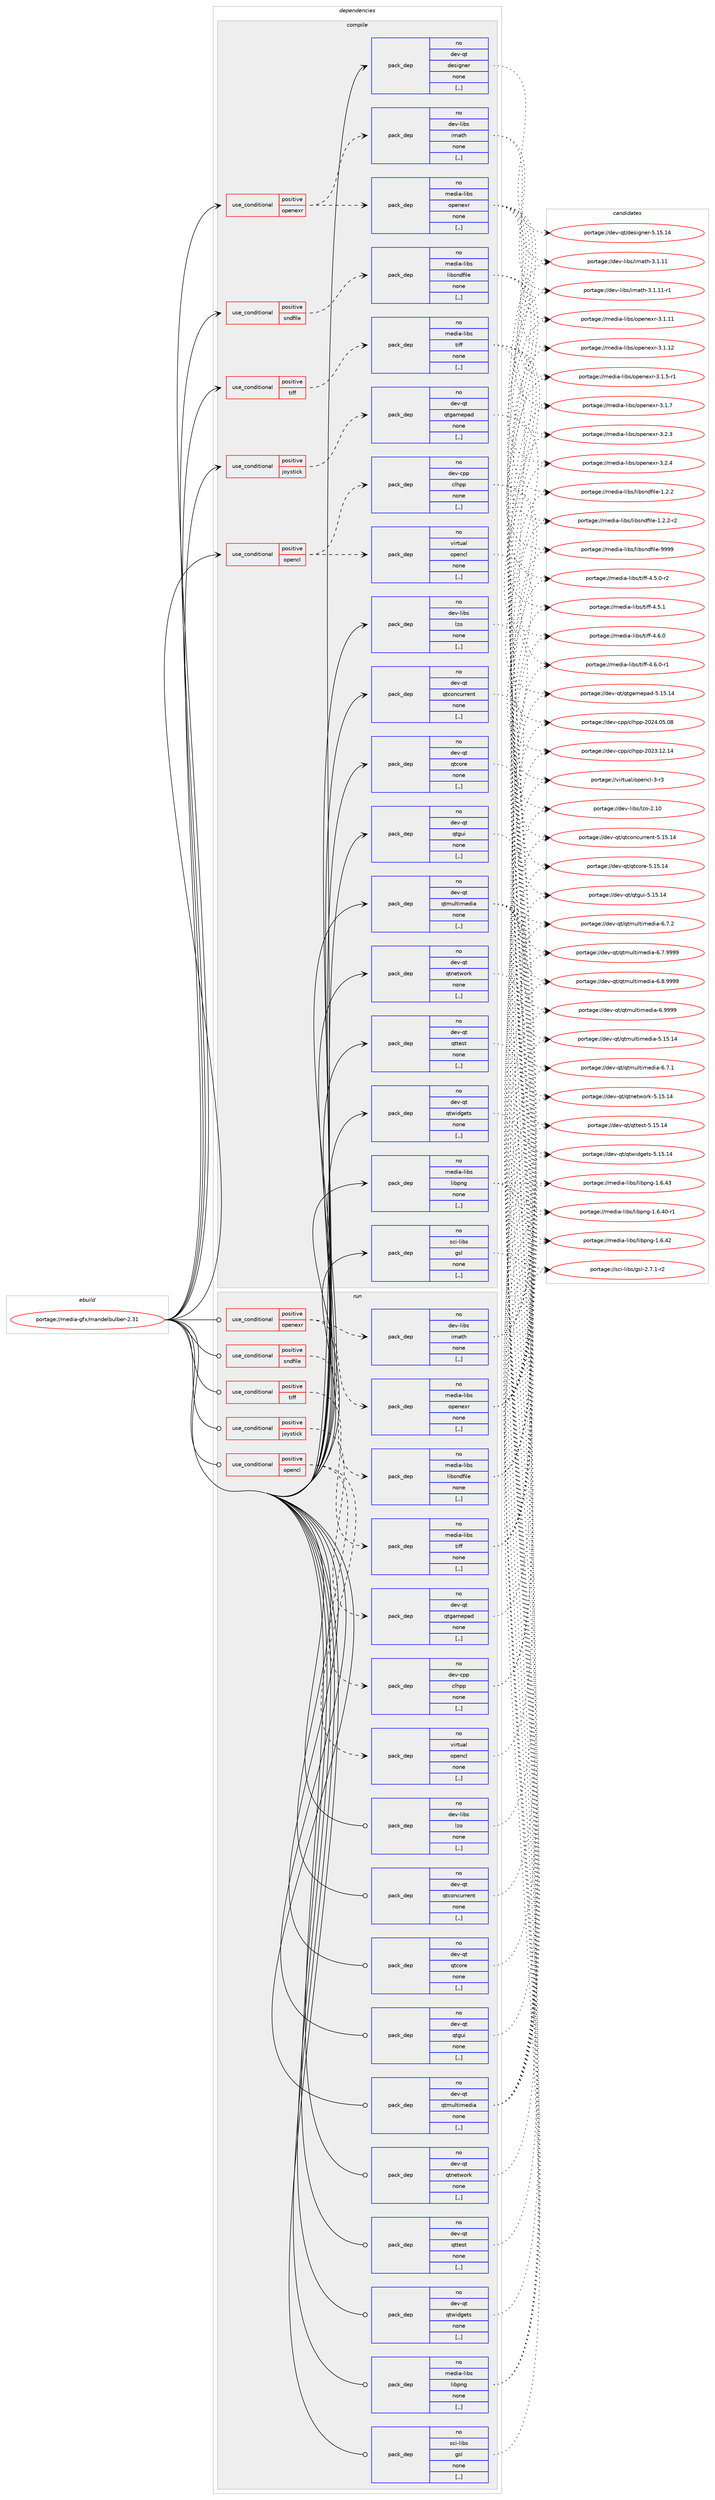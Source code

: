 digraph prolog {

# *************
# Graph options
# *************

newrank=true;
concentrate=true;
compound=true;
graph [rankdir=LR,fontname=Helvetica,fontsize=10,ranksep=1.5];#, ranksep=2.5, nodesep=0.2];
edge  [arrowhead=vee];
node  [fontname=Helvetica,fontsize=10];

# **********
# The ebuild
# **********

subgraph cluster_leftcol {
color=gray;
rank=same;
label=<<i>ebuild</i>>;
id [label="portage://media-gfx/mandelbulber-2.31", color=red, width=4, href="../media-gfx/mandelbulber-2.31.svg"];
}

# ****************
# The dependencies
# ****************

subgraph cluster_midcol {
color=gray;
label=<<i>dependencies</i>>;
subgraph cluster_compile {
fillcolor="#eeeeee";
style=filled;
label=<<i>compile</i>>;
subgraph cond72040 {
dependency285804 [label=<<TABLE BORDER="0" CELLBORDER="1" CELLSPACING="0" CELLPADDING="4"><TR><TD ROWSPAN="3" CELLPADDING="10">use_conditional</TD></TR><TR><TD>positive</TD></TR><TR><TD>joystick</TD></TR></TABLE>>, shape=none, color=red];
subgraph pack211467 {
dependency285805 [label=<<TABLE BORDER="0" CELLBORDER="1" CELLSPACING="0" CELLPADDING="4" WIDTH="220"><TR><TD ROWSPAN="6" CELLPADDING="30">pack_dep</TD></TR><TR><TD WIDTH="110">no</TD></TR><TR><TD>dev-qt</TD></TR><TR><TD>qtgamepad</TD></TR><TR><TD>none</TD></TR><TR><TD>[,,]</TD></TR></TABLE>>, shape=none, color=blue];
}
dependency285804:e -> dependency285805:w [weight=20,style="dashed",arrowhead="vee"];
}
id:e -> dependency285804:w [weight=20,style="solid",arrowhead="vee"];
subgraph cond72041 {
dependency285806 [label=<<TABLE BORDER="0" CELLBORDER="1" CELLSPACING="0" CELLPADDING="4"><TR><TD ROWSPAN="3" CELLPADDING="10">use_conditional</TD></TR><TR><TD>positive</TD></TR><TR><TD>opencl</TD></TR></TABLE>>, shape=none, color=red];
subgraph pack211468 {
dependency285807 [label=<<TABLE BORDER="0" CELLBORDER="1" CELLSPACING="0" CELLPADDING="4" WIDTH="220"><TR><TD ROWSPAN="6" CELLPADDING="30">pack_dep</TD></TR><TR><TD WIDTH="110">no</TD></TR><TR><TD>dev-cpp</TD></TR><TR><TD>clhpp</TD></TR><TR><TD>none</TD></TR><TR><TD>[,,]</TD></TR></TABLE>>, shape=none, color=blue];
}
dependency285806:e -> dependency285807:w [weight=20,style="dashed",arrowhead="vee"];
subgraph pack211469 {
dependency285808 [label=<<TABLE BORDER="0" CELLBORDER="1" CELLSPACING="0" CELLPADDING="4" WIDTH="220"><TR><TD ROWSPAN="6" CELLPADDING="30">pack_dep</TD></TR><TR><TD WIDTH="110">no</TD></TR><TR><TD>virtual</TD></TR><TR><TD>opencl</TD></TR><TR><TD>none</TD></TR><TR><TD>[,,]</TD></TR></TABLE>>, shape=none, color=blue];
}
dependency285806:e -> dependency285808:w [weight=20,style="dashed",arrowhead="vee"];
}
id:e -> dependency285806:w [weight=20,style="solid",arrowhead="vee"];
subgraph cond72042 {
dependency285809 [label=<<TABLE BORDER="0" CELLBORDER="1" CELLSPACING="0" CELLPADDING="4"><TR><TD ROWSPAN="3" CELLPADDING="10">use_conditional</TD></TR><TR><TD>positive</TD></TR><TR><TD>openexr</TD></TR></TABLE>>, shape=none, color=red];
subgraph pack211470 {
dependency285810 [label=<<TABLE BORDER="0" CELLBORDER="1" CELLSPACING="0" CELLPADDING="4" WIDTH="220"><TR><TD ROWSPAN="6" CELLPADDING="30">pack_dep</TD></TR><TR><TD WIDTH="110">no</TD></TR><TR><TD>dev-libs</TD></TR><TR><TD>imath</TD></TR><TR><TD>none</TD></TR><TR><TD>[,,]</TD></TR></TABLE>>, shape=none, color=blue];
}
dependency285809:e -> dependency285810:w [weight=20,style="dashed",arrowhead="vee"];
subgraph pack211471 {
dependency285811 [label=<<TABLE BORDER="0" CELLBORDER="1" CELLSPACING="0" CELLPADDING="4" WIDTH="220"><TR><TD ROWSPAN="6" CELLPADDING="30">pack_dep</TD></TR><TR><TD WIDTH="110">no</TD></TR><TR><TD>media-libs</TD></TR><TR><TD>openexr</TD></TR><TR><TD>none</TD></TR><TR><TD>[,,]</TD></TR></TABLE>>, shape=none, color=blue];
}
dependency285809:e -> dependency285811:w [weight=20,style="dashed",arrowhead="vee"];
}
id:e -> dependency285809:w [weight=20,style="solid",arrowhead="vee"];
subgraph cond72043 {
dependency285812 [label=<<TABLE BORDER="0" CELLBORDER="1" CELLSPACING="0" CELLPADDING="4"><TR><TD ROWSPAN="3" CELLPADDING="10">use_conditional</TD></TR><TR><TD>positive</TD></TR><TR><TD>sndfile</TD></TR></TABLE>>, shape=none, color=red];
subgraph pack211472 {
dependency285813 [label=<<TABLE BORDER="0" CELLBORDER="1" CELLSPACING="0" CELLPADDING="4" WIDTH="220"><TR><TD ROWSPAN="6" CELLPADDING="30">pack_dep</TD></TR><TR><TD WIDTH="110">no</TD></TR><TR><TD>media-libs</TD></TR><TR><TD>libsndfile</TD></TR><TR><TD>none</TD></TR><TR><TD>[,,]</TD></TR></TABLE>>, shape=none, color=blue];
}
dependency285812:e -> dependency285813:w [weight=20,style="dashed",arrowhead="vee"];
}
id:e -> dependency285812:w [weight=20,style="solid",arrowhead="vee"];
subgraph cond72044 {
dependency285814 [label=<<TABLE BORDER="0" CELLBORDER="1" CELLSPACING="0" CELLPADDING="4"><TR><TD ROWSPAN="3" CELLPADDING="10">use_conditional</TD></TR><TR><TD>positive</TD></TR><TR><TD>tiff</TD></TR></TABLE>>, shape=none, color=red];
subgraph pack211473 {
dependency285815 [label=<<TABLE BORDER="0" CELLBORDER="1" CELLSPACING="0" CELLPADDING="4" WIDTH="220"><TR><TD ROWSPAN="6" CELLPADDING="30">pack_dep</TD></TR><TR><TD WIDTH="110">no</TD></TR><TR><TD>media-libs</TD></TR><TR><TD>tiff</TD></TR><TR><TD>none</TD></TR><TR><TD>[,,]</TD></TR></TABLE>>, shape=none, color=blue];
}
dependency285814:e -> dependency285815:w [weight=20,style="dashed",arrowhead="vee"];
}
id:e -> dependency285814:w [weight=20,style="solid",arrowhead="vee"];
subgraph pack211474 {
dependency285816 [label=<<TABLE BORDER="0" CELLBORDER="1" CELLSPACING="0" CELLPADDING="4" WIDTH="220"><TR><TD ROWSPAN="6" CELLPADDING="30">pack_dep</TD></TR><TR><TD WIDTH="110">no</TD></TR><TR><TD>dev-libs</TD></TR><TR><TD>lzo</TD></TR><TR><TD>none</TD></TR><TR><TD>[,,]</TD></TR></TABLE>>, shape=none, color=blue];
}
id:e -> dependency285816:w [weight=20,style="solid",arrowhead="vee"];
subgraph pack211475 {
dependency285817 [label=<<TABLE BORDER="0" CELLBORDER="1" CELLSPACING="0" CELLPADDING="4" WIDTH="220"><TR><TD ROWSPAN="6" CELLPADDING="30">pack_dep</TD></TR><TR><TD WIDTH="110">no</TD></TR><TR><TD>dev-qt</TD></TR><TR><TD>designer</TD></TR><TR><TD>none</TD></TR><TR><TD>[,,]</TD></TR></TABLE>>, shape=none, color=blue];
}
id:e -> dependency285817:w [weight=20,style="solid",arrowhead="vee"];
subgraph pack211476 {
dependency285818 [label=<<TABLE BORDER="0" CELLBORDER="1" CELLSPACING="0" CELLPADDING="4" WIDTH="220"><TR><TD ROWSPAN="6" CELLPADDING="30">pack_dep</TD></TR><TR><TD WIDTH="110">no</TD></TR><TR><TD>dev-qt</TD></TR><TR><TD>qtconcurrent</TD></TR><TR><TD>none</TD></TR><TR><TD>[,,]</TD></TR></TABLE>>, shape=none, color=blue];
}
id:e -> dependency285818:w [weight=20,style="solid",arrowhead="vee"];
subgraph pack211477 {
dependency285819 [label=<<TABLE BORDER="0" CELLBORDER="1" CELLSPACING="0" CELLPADDING="4" WIDTH="220"><TR><TD ROWSPAN="6" CELLPADDING="30">pack_dep</TD></TR><TR><TD WIDTH="110">no</TD></TR><TR><TD>dev-qt</TD></TR><TR><TD>qtcore</TD></TR><TR><TD>none</TD></TR><TR><TD>[,,]</TD></TR></TABLE>>, shape=none, color=blue];
}
id:e -> dependency285819:w [weight=20,style="solid",arrowhead="vee"];
subgraph pack211478 {
dependency285820 [label=<<TABLE BORDER="0" CELLBORDER="1" CELLSPACING="0" CELLPADDING="4" WIDTH="220"><TR><TD ROWSPAN="6" CELLPADDING="30">pack_dep</TD></TR><TR><TD WIDTH="110">no</TD></TR><TR><TD>dev-qt</TD></TR><TR><TD>qtgui</TD></TR><TR><TD>none</TD></TR><TR><TD>[,,]</TD></TR></TABLE>>, shape=none, color=blue];
}
id:e -> dependency285820:w [weight=20,style="solid",arrowhead="vee"];
subgraph pack211479 {
dependency285821 [label=<<TABLE BORDER="0" CELLBORDER="1" CELLSPACING="0" CELLPADDING="4" WIDTH="220"><TR><TD ROWSPAN="6" CELLPADDING="30">pack_dep</TD></TR><TR><TD WIDTH="110">no</TD></TR><TR><TD>dev-qt</TD></TR><TR><TD>qtmultimedia</TD></TR><TR><TD>none</TD></TR><TR><TD>[,,]</TD></TR></TABLE>>, shape=none, color=blue];
}
id:e -> dependency285821:w [weight=20,style="solid",arrowhead="vee"];
subgraph pack211480 {
dependency285822 [label=<<TABLE BORDER="0" CELLBORDER="1" CELLSPACING="0" CELLPADDING="4" WIDTH="220"><TR><TD ROWSPAN="6" CELLPADDING="30">pack_dep</TD></TR><TR><TD WIDTH="110">no</TD></TR><TR><TD>dev-qt</TD></TR><TR><TD>qtnetwork</TD></TR><TR><TD>none</TD></TR><TR><TD>[,,]</TD></TR></TABLE>>, shape=none, color=blue];
}
id:e -> dependency285822:w [weight=20,style="solid",arrowhead="vee"];
subgraph pack211481 {
dependency285823 [label=<<TABLE BORDER="0" CELLBORDER="1" CELLSPACING="0" CELLPADDING="4" WIDTH="220"><TR><TD ROWSPAN="6" CELLPADDING="30">pack_dep</TD></TR><TR><TD WIDTH="110">no</TD></TR><TR><TD>dev-qt</TD></TR><TR><TD>qttest</TD></TR><TR><TD>none</TD></TR><TR><TD>[,,]</TD></TR></TABLE>>, shape=none, color=blue];
}
id:e -> dependency285823:w [weight=20,style="solid",arrowhead="vee"];
subgraph pack211482 {
dependency285824 [label=<<TABLE BORDER="0" CELLBORDER="1" CELLSPACING="0" CELLPADDING="4" WIDTH="220"><TR><TD ROWSPAN="6" CELLPADDING="30">pack_dep</TD></TR><TR><TD WIDTH="110">no</TD></TR><TR><TD>dev-qt</TD></TR><TR><TD>qtwidgets</TD></TR><TR><TD>none</TD></TR><TR><TD>[,,]</TD></TR></TABLE>>, shape=none, color=blue];
}
id:e -> dependency285824:w [weight=20,style="solid",arrowhead="vee"];
subgraph pack211483 {
dependency285825 [label=<<TABLE BORDER="0" CELLBORDER="1" CELLSPACING="0" CELLPADDING="4" WIDTH="220"><TR><TD ROWSPAN="6" CELLPADDING="30">pack_dep</TD></TR><TR><TD WIDTH="110">no</TD></TR><TR><TD>media-libs</TD></TR><TR><TD>libpng</TD></TR><TR><TD>none</TD></TR><TR><TD>[,,]</TD></TR></TABLE>>, shape=none, color=blue];
}
id:e -> dependency285825:w [weight=20,style="solid",arrowhead="vee"];
subgraph pack211484 {
dependency285826 [label=<<TABLE BORDER="0" CELLBORDER="1" CELLSPACING="0" CELLPADDING="4" WIDTH="220"><TR><TD ROWSPAN="6" CELLPADDING="30">pack_dep</TD></TR><TR><TD WIDTH="110">no</TD></TR><TR><TD>sci-libs</TD></TR><TR><TD>gsl</TD></TR><TR><TD>none</TD></TR><TR><TD>[,,]</TD></TR></TABLE>>, shape=none, color=blue];
}
id:e -> dependency285826:w [weight=20,style="solid",arrowhead="vee"];
}
subgraph cluster_compileandrun {
fillcolor="#eeeeee";
style=filled;
label=<<i>compile and run</i>>;
}
subgraph cluster_run {
fillcolor="#eeeeee";
style=filled;
label=<<i>run</i>>;
subgraph cond72045 {
dependency285827 [label=<<TABLE BORDER="0" CELLBORDER="1" CELLSPACING="0" CELLPADDING="4"><TR><TD ROWSPAN="3" CELLPADDING="10">use_conditional</TD></TR><TR><TD>positive</TD></TR><TR><TD>joystick</TD></TR></TABLE>>, shape=none, color=red];
subgraph pack211485 {
dependency285828 [label=<<TABLE BORDER="0" CELLBORDER="1" CELLSPACING="0" CELLPADDING="4" WIDTH="220"><TR><TD ROWSPAN="6" CELLPADDING="30">pack_dep</TD></TR><TR><TD WIDTH="110">no</TD></TR><TR><TD>dev-qt</TD></TR><TR><TD>qtgamepad</TD></TR><TR><TD>none</TD></TR><TR><TD>[,,]</TD></TR></TABLE>>, shape=none, color=blue];
}
dependency285827:e -> dependency285828:w [weight=20,style="dashed",arrowhead="vee"];
}
id:e -> dependency285827:w [weight=20,style="solid",arrowhead="odot"];
subgraph cond72046 {
dependency285829 [label=<<TABLE BORDER="0" CELLBORDER="1" CELLSPACING="0" CELLPADDING="4"><TR><TD ROWSPAN="3" CELLPADDING="10">use_conditional</TD></TR><TR><TD>positive</TD></TR><TR><TD>opencl</TD></TR></TABLE>>, shape=none, color=red];
subgraph pack211486 {
dependency285830 [label=<<TABLE BORDER="0" CELLBORDER="1" CELLSPACING="0" CELLPADDING="4" WIDTH="220"><TR><TD ROWSPAN="6" CELLPADDING="30">pack_dep</TD></TR><TR><TD WIDTH="110">no</TD></TR><TR><TD>dev-cpp</TD></TR><TR><TD>clhpp</TD></TR><TR><TD>none</TD></TR><TR><TD>[,,]</TD></TR></TABLE>>, shape=none, color=blue];
}
dependency285829:e -> dependency285830:w [weight=20,style="dashed",arrowhead="vee"];
subgraph pack211487 {
dependency285831 [label=<<TABLE BORDER="0" CELLBORDER="1" CELLSPACING="0" CELLPADDING="4" WIDTH="220"><TR><TD ROWSPAN="6" CELLPADDING="30">pack_dep</TD></TR><TR><TD WIDTH="110">no</TD></TR><TR><TD>virtual</TD></TR><TR><TD>opencl</TD></TR><TR><TD>none</TD></TR><TR><TD>[,,]</TD></TR></TABLE>>, shape=none, color=blue];
}
dependency285829:e -> dependency285831:w [weight=20,style="dashed",arrowhead="vee"];
}
id:e -> dependency285829:w [weight=20,style="solid",arrowhead="odot"];
subgraph cond72047 {
dependency285832 [label=<<TABLE BORDER="0" CELLBORDER="1" CELLSPACING="0" CELLPADDING="4"><TR><TD ROWSPAN="3" CELLPADDING="10">use_conditional</TD></TR><TR><TD>positive</TD></TR><TR><TD>openexr</TD></TR></TABLE>>, shape=none, color=red];
subgraph pack211488 {
dependency285833 [label=<<TABLE BORDER="0" CELLBORDER="1" CELLSPACING="0" CELLPADDING="4" WIDTH="220"><TR><TD ROWSPAN="6" CELLPADDING="30">pack_dep</TD></TR><TR><TD WIDTH="110">no</TD></TR><TR><TD>dev-libs</TD></TR><TR><TD>imath</TD></TR><TR><TD>none</TD></TR><TR><TD>[,,]</TD></TR></TABLE>>, shape=none, color=blue];
}
dependency285832:e -> dependency285833:w [weight=20,style="dashed",arrowhead="vee"];
subgraph pack211489 {
dependency285834 [label=<<TABLE BORDER="0" CELLBORDER="1" CELLSPACING="0" CELLPADDING="4" WIDTH="220"><TR><TD ROWSPAN="6" CELLPADDING="30">pack_dep</TD></TR><TR><TD WIDTH="110">no</TD></TR><TR><TD>media-libs</TD></TR><TR><TD>openexr</TD></TR><TR><TD>none</TD></TR><TR><TD>[,,]</TD></TR></TABLE>>, shape=none, color=blue];
}
dependency285832:e -> dependency285834:w [weight=20,style="dashed",arrowhead="vee"];
}
id:e -> dependency285832:w [weight=20,style="solid",arrowhead="odot"];
subgraph cond72048 {
dependency285835 [label=<<TABLE BORDER="0" CELLBORDER="1" CELLSPACING="0" CELLPADDING="4"><TR><TD ROWSPAN="3" CELLPADDING="10">use_conditional</TD></TR><TR><TD>positive</TD></TR><TR><TD>sndfile</TD></TR></TABLE>>, shape=none, color=red];
subgraph pack211490 {
dependency285836 [label=<<TABLE BORDER="0" CELLBORDER="1" CELLSPACING="0" CELLPADDING="4" WIDTH="220"><TR><TD ROWSPAN="6" CELLPADDING="30">pack_dep</TD></TR><TR><TD WIDTH="110">no</TD></TR><TR><TD>media-libs</TD></TR><TR><TD>libsndfile</TD></TR><TR><TD>none</TD></TR><TR><TD>[,,]</TD></TR></TABLE>>, shape=none, color=blue];
}
dependency285835:e -> dependency285836:w [weight=20,style="dashed",arrowhead="vee"];
}
id:e -> dependency285835:w [weight=20,style="solid",arrowhead="odot"];
subgraph cond72049 {
dependency285837 [label=<<TABLE BORDER="0" CELLBORDER="1" CELLSPACING="0" CELLPADDING="4"><TR><TD ROWSPAN="3" CELLPADDING="10">use_conditional</TD></TR><TR><TD>positive</TD></TR><TR><TD>tiff</TD></TR></TABLE>>, shape=none, color=red];
subgraph pack211491 {
dependency285838 [label=<<TABLE BORDER="0" CELLBORDER="1" CELLSPACING="0" CELLPADDING="4" WIDTH="220"><TR><TD ROWSPAN="6" CELLPADDING="30">pack_dep</TD></TR><TR><TD WIDTH="110">no</TD></TR><TR><TD>media-libs</TD></TR><TR><TD>tiff</TD></TR><TR><TD>none</TD></TR><TR><TD>[,,]</TD></TR></TABLE>>, shape=none, color=blue];
}
dependency285837:e -> dependency285838:w [weight=20,style="dashed",arrowhead="vee"];
}
id:e -> dependency285837:w [weight=20,style="solid",arrowhead="odot"];
subgraph pack211492 {
dependency285839 [label=<<TABLE BORDER="0" CELLBORDER="1" CELLSPACING="0" CELLPADDING="4" WIDTH="220"><TR><TD ROWSPAN="6" CELLPADDING="30">pack_dep</TD></TR><TR><TD WIDTH="110">no</TD></TR><TR><TD>dev-libs</TD></TR><TR><TD>lzo</TD></TR><TR><TD>none</TD></TR><TR><TD>[,,]</TD></TR></TABLE>>, shape=none, color=blue];
}
id:e -> dependency285839:w [weight=20,style="solid",arrowhead="odot"];
subgraph pack211493 {
dependency285840 [label=<<TABLE BORDER="0" CELLBORDER="1" CELLSPACING="0" CELLPADDING="4" WIDTH="220"><TR><TD ROWSPAN="6" CELLPADDING="30">pack_dep</TD></TR><TR><TD WIDTH="110">no</TD></TR><TR><TD>dev-qt</TD></TR><TR><TD>qtconcurrent</TD></TR><TR><TD>none</TD></TR><TR><TD>[,,]</TD></TR></TABLE>>, shape=none, color=blue];
}
id:e -> dependency285840:w [weight=20,style="solid",arrowhead="odot"];
subgraph pack211494 {
dependency285841 [label=<<TABLE BORDER="0" CELLBORDER="1" CELLSPACING="0" CELLPADDING="4" WIDTH="220"><TR><TD ROWSPAN="6" CELLPADDING="30">pack_dep</TD></TR><TR><TD WIDTH="110">no</TD></TR><TR><TD>dev-qt</TD></TR><TR><TD>qtcore</TD></TR><TR><TD>none</TD></TR><TR><TD>[,,]</TD></TR></TABLE>>, shape=none, color=blue];
}
id:e -> dependency285841:w [weight=20,style="solid",arrowhead="odot"];
subgraph pack211495 {
dependency285842 [label=<<TABLE BORDER="0" CELLBORDER="1" CELLSPACING="0" CELLPADDING="4" WIDTH="220"><TR><TD ROWSPAN="6" CELLPADDING="30">pack_dep</TD></TR><TR><TD WIDTH="110">no</TD></TR><TR><TD>dev-qt</TD></TR><TR><TD>qtgui</TD></TR><TR><TD>none</TD></TR><TR><TD>[,,]</TD></TR></TABLE>>, shape=none, color=blue];
}
id:e -> dependency285842:w [weight=20,style="solid",arrowhead="odot"];
subgraph pack211496 {
dependency285843 [label=<<TABLE BORDER="0" CELLBORDER="1" CELLSPACING="0" CELLPADDING="4" WIDTH="220"><TR><TD ROWSPAN="6" CELLPADDING="30">pack_dep</TD></TR><TR><TD WIDTH="110">no</TD></TR><TR><TD>dev-qt</TD></TR><TR><TD>qtmultimedia</TD></TR><TR><TD>none</TD></TR><TR><TD>[,,]</TD></TR></TABLE>>, shape=none, color=blue];
}
id:e -> dependency285843:w [weight=20,style="solid",arrowhead="odot"];
subgraph pack211497 {
dependency285844 [label=<<TABLE BORDER="0" CELLBORDER="1" CELLSPACING="0" CELLPADDING="4" WIDTH="220"><TR><TD ROWSPAN="6" CELLPADDING="30">pack_dep</TD></TR><TR><TD WIDTH="110">no</TD></TR><TR><TD>dev-qt</TD></TR><TR><TD>qtnetwork</TD></TR><TR><TD>none</TD></TR><TR><TD>[,,]</TD></TR></TABLE>>, shape=none, color=blue];
}
id:e -> dependency285844:w [weight=20,style="solid",arrowhead="odot"];
subgraph pack211498 {
dependency285845 [label=<<TABLE BORDER="0" CELLBORDER="1" CELLSPACING="0" CELLPADDING="4" WIDTH="220"><TR><TD ROWSPAN="6" CELLPADDING="30">pack_dep</TD></TR><TR><TD WIDTH="110">no</TD></TR><TR><TD>dev-qt</TD></TR><TR><TD>qttest</TD></TR><TR><TD>none</TD></TR><TR><TD>[,,]</TD></TR></TABLE>>, shape=none, color=blue];
}
id:e -> dependency285845:w [weight=20,style="solid",arrowhead="odot"];
subgraph pack211499 {
dependency285846 [label=<<TABLE BORDER="0" CELLBORDER="1" CELLSPACING="0" CELLPADDING="4" WIDTH="220"><TR><TD ROWSPAN="6" CELLPADDING="30">pack_dep</TD></TR><TR><TD WIDTH="110">no</TD></TR><TR><TD>dev-qt</TD></TR><TR><TD>qtwidgets</TD></TR><TR><TD>none</TD></TR><TR><TD>[,,]</TD></TR></TABLE>>, shape=none, color=blue];
}
id:e -> dependency285846:w [weight=20,style="solid",arrowhead="odot"];
subgraph pack211500 {
dependency285847 [label=<<TABLE BORDER="0" CELLBORDER="1" CELLSPACING="0" CELLPADDING="4" WIDTH="220"><TR><TD ROWSPAN="6" CELLPADDING="30">pack_dep</TD></TR><TR><TD WIDTH="110">no</TD></TR><TR><TD>media-libs</TD></TR><TR><TD>libpng</TD></TR><TR><TD>none</TD></TR><TR><TD>[,,]</TD></TR></TABLE>>, shape=none, color=blue];
}
id:e -> dependency285847:w [weight=20,style="solid",arrowhead="odot"];
subgraph pack211501 {
dependency285848 [label=<<TABLE BORDER="0" CELLBORDER="1" CELLSPACING="0" CELLPADDING="4" WIDTH="220"><TR><TD ROWSPAN="6" CELLPADDING="30">pack_dep</TD></TR><TR><TD WIDTH="110">no</TD></TR><TR><TD>sci-libs</TD></TR><TR><TD>gsl</TD></TR><TR><TD>none</TD></TR><TR><TD>[,,]</TD></TR></TABLE>>, shape=none, color=blue];
}
id:e -> dependency285848:w [weight=20,style="solid",arrowhead="odot"];
}
}

# **************
# The candidates
# **************

subgraph cluster_choices {
rank=same;
color=gray;
label=<<i>candidates</i>>;

subgraph choice211467 {
color=black;
nodesep=1;
choice100101118451131164711311610397109101112971004553464953464952 [label="portage://dev-qt/qtgamepad-5.15.14", color=red, width=4,href="../dev-qt/qtgamepad-5.15.14.svg"];
dependency285805:e -> choice100101118451131164711311610397109101112971004553464953464952:w [style=dotted,weight="100"];
}
subgraph choice211468 {
color=black;
nodesep=1;
choice100101118459911211247991081041121124550485051464950464952 [label="portage://dev-cpp/clhpp-2023.12.14", color=red, width=4,href="../dev-cpp/clhpp-2023.12.14.svg"];
choice100101118459911211247991081041121124550485052464853464856 [label="portage://dev-cpp/clhpp-2024.05.08", color=red, width=4,href="../dev-cpp/clhpp-2024.05.08.svg"];
dependency285807:e -> choice100101118459911211247991081041121124550485051464950464952:w [style=dotted,weight="100"];
dependency285807:e -> choice100101118459911211247991081041121124550485052464853464856:w [style=dotted,weight="100"];
}
subgraph choice211469 {
color=black;
nodesep=1;
choice11810511411611797108471111121011109910845514511451 [label="portage://virtual/opencl-3-r3", color=red, width=4,href="../virtual/opencl-3-r3.svg"];
dependency285808:e -> choice11810511411611797108471111121011109910845514511451:w [style=dotted,weight="100"];
}
subgraph choice211470 {
color=black;
nodesep=1;
choice1001011184510810598115471051099711610445514649464949 [label="portage://dev-libs/imath-3.1.11", color=red, width=4,href="../dev-libs/imath-3.1.11.svg"];
choice10010111845108105981154710510997116104455146494649494511449 [label="portage://dev-libs/imath-3.1.11-r1", color=red, width=4,href="../dev-libs/imath-3.1.11-r1.svg"];
dependency285810:e -> choice1001011184510810598115471051099711610445514649464949:w [style=dotted,weight="100"];
dependency285810:e -> choice10010111845108105981154710510997116104455146494649494511449:w [style=dotted,weight="100"];
}
subgraph choice211471 {
color=black;
nodesep=1;
choice1091011001059745108105981154711111210111010112011445514649464949 [label="portage://media-libs/openexr-3.1.11", color=red, width=4,href="../media-libs/openexr-3.1.11.svg"];
choice1091011001059745108105981154711111210111010112011445514649464950 [label="portage://media-libs/openexr-3.1.12", color=red, width=4,href="../media-libs/openexr-3.1.12.svg"];
choice109101100105974510810598115471111121011101011201144551464946534511449 [label="portage://media-libs/openexr-3.1.5-r1", color=red, width=4,href="../media-libs/openexr-3.1.5-r1.svg"];
choice10910110010597451081059811547111112101110101120114455146494655 [label="portage://media-libs/openexr-3.1.7", color=red, width=4,href="../media-libs/openexr-3.1.7.svg"];
choice10910110010597451081059811547111112101110101120114455146504651 [label="portage://media-libs/openexr-3.2.3", color=red, width=4,href="../media-libs/openexr-3.2.3.svg"];
choice10910110010597451081059811547111112101110101120114455146504652 [label="portage://media-libs/openexr-3.2.4", color=red, width=4,href="../media-libs/openexr-3.2.4.svg"];
dependency285811:e -> choice1091011001059745108105981154711111210111010112011445514649464949:w [style=dotted,weight="100"];
dependency285811:e -> choice1091011001059745108105981154711111210111010112011445514649464950:w [style=dotted,weight="100"];
dependency285811:e -> choice109101100105974510810598115471111121011101011201144551464946534511449:w [style=dotted,weight="100"];
dependency285811:e -> choice10910110010597451081059811547111112101110101120114455146494655:w [style=dotted,weight="100"];
dependency285811:e -> choice10910110010597451081059811547111112101110101120114455146504651:w [style=dotted,weight="100"];
dependency285811:e -> choice10910110010597451081059811547111112101110101120114455146504652:w [style=dotted,weight="100"];
}
subgraph choice211472 {
color=black;
nodesep=1;
choice1091011001059745108105981154710810598115110100102105108101454946504650 [label="portage://media-libs/libsndfile-1.2.2", color=red, width=4,href="../media-libs/libsndfile-1.2.2.svg"];
choice10910110010597451081059811547108105981151101001021051081014549465046504511450 [label="portage://media-libs/libsndfile-1.2.2-r2", color=red, width=4,href="../media-libs/libsndfile-1.2.2-r2.svg"];
choice10910110010597451081059811547108105981151101001021051081014557575757 [label="portage://media-libs/libsndfile-9999", color=red, width=4,href="../media-libs/libsndfile-9999.svg"];
dependency285813:e -> choice1091011001059745108105981154710810598115110100102105108101454946504650:w [style=dotted,weight="100"];
dependency285813:e -> choice10910110010597451081059811547108105981151101001021051081014549465046504511450:w [style=dotted,weight="100"];
dependency285813:e -> choice10910110010597451081059811547108105981151101001021051081014557575757:w [style=dotted,weight="100"];
}
subgraph choice211473 {
color=black;
nodesep=1;
choice109101100105974510810598115471161051021024552465346484511450 [label="portage://media-libs/tiff-4.5.0-r2", color=red, width=4,href="../media-libs/tiff-4.5.0-r2.svg"];
choice10910110010597451081059811547116105102102455246534649 [label="portage://media-libs/tiff-4.5.1", color=red, width=4,href="../media-libs/tiff-4.5.1.svg"];
choice10910110010597451081059811547116105102102455246544648 [label="portage://media-libs/tiff-4.6.0", color=red, width=4,href="../media-libs/tiff-4.6.0.svg"];
choice109101100105974510810598115471161051021024552465446484511449 [label="portage://media-libs/tiff-4.6.0-r1", color=red, width=4,href="../media-libs/tiff-4.6.0-r1.svg"];
dependency285815:e -> choice109101100105974510810598115471161051021024552465346484511450:w [style=dotted,weight="100"];
dependency285815:e -> choice10910110010597451081059811547116105102102455246534649:w [style=dotted,weight="100"];
dependency285815:e -> choice10910110010597451081059811547116105102102455246544648:w [style=dotted,weight="100"];
dependency285815:e -> choice109101100105974510810598115471161051021024552465446484511449:w [style=dotted,weight="100"];
}
subgraph choice211474 {
color=black;
nodesep=1;
choice1001011184510810598115471081221114550464948 [label="portage://dev-libs/lzo-2.10", color=red, width=4,href="../dev-libs/lzo-2.10.svg"];
dependency285816:e -> choice1001011184510810598115471081221114550464948:w [style=dotted,weight="100"];
}
subgraph choice211475 {
color=black;
nodesep=1;
choice10010111845113116471001011151051031101011144553464953464952 [label="portage://dev-qt/designer-5.15.14", color=red, width=4,href="../dev-qt/designer-5.15.14.svg"];
dependency285817:e -> choice10010111845113116471001011151051031101011144553464953464952:w [style=dotted,weight="100"];
}
subgraph choice211476 {
color=black;
nodesep=1;
choice100101118451131164711311699111110991171141141011101164553464953464952 [label="portage://dev-qt/qtconcurrent-5.15.14", color=red, width=4,href="../dev-qt/qtconcurrent-5.15.14.svg"];
dependency285818:e -> choice100101118451131164711311699111110991171141141011101164553464953464952:w [style=dotted,weight="100"];
}
subgraph choice211477 {
color=black;
nodesep=1;
choice1001011184511311647113116991111141014553464953464952 [label="portage://dev-qt/qtcore-5.15.14", color=red, width=4,href="../dev-qt/qtcore-5.15.14.svg"];
dependency285819:e -> choice1001011184511311647113116991111141014553464953464952:w [style=dotted,weight="100"];
}
subgraph choice211478 {
color=black;
nodesep=1;
choice10010111845113116471131161031171054553464953464952 [label="portage://dev-qt/qtgui-5.15.14", color=red, width=4,href="../dev-qt/qtgui-5.15.14.svg"];
dependency285820:e -> choice10010111845113116471131161031171054553464953464952:w [style=dotted,weight="100"];
}
subgraph choice211479 {
color=black;
nodesep=1;
choice1001011184511311647113116109117108116105109101100105974553464953464952 [label="portage://dev-qt/qtmultimedia-5.15.14", color=red, width=4,href="../dev-qt/qtmultimedia-5.15.14.svg"];
choice100101118451131164711311610911710811610510910110010597455446554649 [label="portage://dev-qt/qtmultimedia-6.7.1", color=red, width=4,href="../dev-qt/qtmultimedia-6.7.1.svg"];
choice100101118451131164711311610911710811610510910110010597455446554650 [label="portage://dev-qt/qtmultimedia-6.7.2", color=red, width=4,href="../dev-qt/qtmultimedia-6.7.2.svg"];
choice100101118451131164711311610911710811610510910110010597455446554657575757 [label="portage://dev-qt/qtmultimedia-6.7.9999", color=red, width=4,href="../dev-qt/qtmultimedia-6.7.9999.svg"];
choice100101118451131164711311610911710811610510910110010597455446564657575757 [label="portage://dev-qt/qtmultimedia-6.8.9999", color=red, width=4,href="../dev-qt/qtmultimedia-6.8.9999.svg"];
choice10010111845113116471131161091171081161051091011001059745544657575757 [label="portage://dev-qt/qtmultimedia-6.9999", color=red, width=4,href="../dev-qt/qtmultimedia-6.9999.svg"];
dependency285821:e -> choice1001011184511311647113116109117108116105109101100105974553464953464952:w [style=dotted,weight="100"];
dependency285821:e -> choice100101118451131164711311610911710811610510910110010597455446554649:w [style=dotted,weight="100"];
dependency285821:e -> choice100101118451131164711311610911710811610510910110010597455446554650:w [style=dotted,weight="100"];
dependency285821:e -> choice100101118451131164711311610911710811610510910110010597455446554657575757:w [style=dotted,weight="100"];
dependency285821:e -> choice100101118451131164711311610911710811610510910110010597455446564657575757:w [style=dotted,weight="100"];
dependency285821:e -> choice10010111845113116471131161091171081161051091011001059745544657575757:w [style=dotted,weight="100"];
}
subgraph choice211480 {
color=black;
nodesep=1;
choice10010111845113116471131161101011161191111141074553464953464952 [label="portage://dev-qt/qtnetwork-5.15.14", color=red, width=4,href="../dev-qt/qtnetwork-5.15.14.svg"];
dependency285822:e -> choice10010111845113116471131161101011161191111141074553464953464952:w [style=dotted,weight="100"];
}
subgraph choice211481 {
color=black;
nodesep=1;
choice10010111845113116471131161161011151164553464953464952 [label="portage://dev-qt/qttest-5.15.14", color=red, width=4,href="../dev-qt/qttest-5.15.14.svg"];
dependency285823:e -> choice10010111845113116471131161161011151164553464953464952:w [style=dotted,weight="100"];
}
subgraph choice211482 {
color=black;
nodesep=1;
choice10010111845113116471131161191051001031011161154553464953464952 [label="portage://dev-qt/qtwidgets-5.15.14", color=red, width=4,href="../dev-qt/qtwidgets-5.15.14.svg"];
dependency285824:e -> choice10010111845113116471131161191051001031011161154553464953464952:w [style=dotted,weight="100"];
}
subgraph choice211483 {
color=black;
nodesep=1;
choice1091011001059745108105981154710810598112110103454946544652484511449 [label="portage://media-libs/libpng-1.6.40-r1", color=red, width=4,href="../media-libs/libpng-1.6.40-r1.svg"];
choice109101100105974510810598115471081059811211010345494654465250 [label="portage://media-libs/libpng-1.6.42", color=red, width=4,href="../media-libs/libpng-1.6.42.svg"];
choice109101100105974510810598115471081059811211010345494654465251 [label="portage://media-libs/libpng-1.6.43", color=red, width=4,href="../media-libs/libpng-1.6.43.svg"];
dependency285825:e -> choice1091011001059745108105981154710810598112110103454946544652484511449:w [style=dotted,weight="100"];
dependency285825:e -> choice109101100105974510810598115471081059811211010345494654465250:w [style=dotted,weight="100"];
dependency285825:e -> choice109101100105974510810598115471081059811211010345494654465251:w [style=dotted,weight="100"];
}
subgraph choice211484 {
color=black;
nodesep=1;
choice115991054510810598115471031151084550465546494511450 [label="portage://sci-libs/gsl-2.7.1-r2", color=red, width=4,href="../sci-libs/gsl-2.7.1-r2.svg"];
dependency285826:e -> choice115991054510810598115471031151084550465546494511450:w [style=dotted,weight="100"];
}
subgraph choice211485 {
color=black;
nodesep=1;
choice100101118451131164711311610397109101112971004553464953464952 [label="portage://dev-qt/qtgamepad-5.15.14", color=red, width=4,href="../dev-qt/qtgamepad-5.15.14.svg"];
dependency285828:e -> choice100101118451131164711311610397109101112971004553464953464952:w [style=dotted,weight="100"];
}
subgraph choice211486 {
color=black;
nodesep=1;
choice100101118459911211247991081041121124550485051464950464952 [label="portage://dev-cpp/clhpp-2023.12.14", color=red, width=4,href="../dev-cpp/clhpp-2023.12.14.svg"];
choice100101118459911211247991081041121124550485052464853464856 [label="portage://dev-cpp/clhpp-2024.05.08", color=red, width=4,href="../dev-cpp/clhpp-2024.05.08.svg"];
dependency285830:e -> choice100101118459911211247991081041121124550485051464950464952:w [style=dotted,weight="100"];
dependency285830:e -> choice100101118459911211247991081041121124550485052464853464856:w [style=dotted,weight="100"];
}
subgraph choice211487 {
color=black;
nodesep=1;
choice11810511411611797108471111121011109910845514511451 [label="portage://virtual/opencl-3-r3", color=red, width=4,href="../virtual/opencl-3-r3.svg"];
dependency285831:e -> choice11810511411611797108471111121011109910845514511451:w [style=dotted,weight="100"];
}
subgraph choice211488 {
color=black;
nodesep=1;
choice1001011184510810598115471051099711610445514649464949 [label="portage://dev-libs/imath-3.1.11", color=red, width=4,href="../dev-libs/imath-3.1.11.svg"];
choice10010111845108105981154710510997116104455146494649494511449 [label="portage://dev-libs/imath-3.1.11-r1", color=red, width=4,href="../dev-libs/imath-3.1.11-r1.svg"];
dependency285833:e -> choice1001011184510810598115471051099711610445514649464949:w [style=dotted,weight="100"];
dependency285833:e -> choice10010111845108105981154710510997116104455146494649494511449:w [style=dotted,weight="100"];
}
subgraph choice211489 {
color=black;
nodesep=1;
choice1091011001059745108105981154711111210111010112011445514649464949 [label="portage://media-libs/openexr-3.1.11", color=red, width=4,href="../media-libs/openexr-3.1.11.svg"];
choice1091011001059745108105981154711111210111010112011445514649464950 [label="portage://media-libs/openexr-3.1.12", color=red, width=4,href="../media-libs/openexr-3.1.12.svg"];
choice109101100105974510810598115471111121011101011201144551464946534511449 [label="portage://media-libs/openexr-3.1.5-r1", color=red, width=4,href="../media-libs/openexr-3.1.5-r1.svg"];
choice10910110010597451081059811547111112101110101120114455146494655 [label="portage://media-libs/openexr-3.1.7", color=red, width=4,href="../media-libs/openexr-3.1.7.svg"];
choice10910110010597451081059811547111112101110101120114455146504651 [label="portage://media-libs/openexr-3.2.3", color=red, width=4,href="../media-libs/openexr-3.2.3.svg"];
choice10910110010597451081059811547111112101110101120114455146504652 [label="portage://media-libs/openexr-3.2.4", color=red, width=4,href="../media-libs/openexr-3.2.4.svg"];
dependency285834:e -> choice1091011001059745108105981154711111210111010112011445514649464949:w [style=dotted,weight="100"];
dependency285834:e -> choice1091011001059745108105981154711111210111010112011445514649464950:w [style=dotted,weight="100"];
dependency285834:e -> choice109101100105974510810598115471111121011101011201144551464946534511449:w [style=dotted,weight="100"];
dependency285834:e -> choice10910110010597451081059811547111112101110101120114455146494655:w [style=dotted,weight="100"];
dependency285834:e -> choice10910110010597451081059811547111112101110101120114455146504651:w [style=dotted,weight="100"];
dependency285834:e -> choice10910110010597451081059811547111112101110101120114455146504652:w [style=dotted,weight="100"];
}
subgraph choice211490 {
color=black;
nodesep=1;
choice1091011001059745108105981154710810598115110100102105108101454946504650 [label="portage://media-libs/libsndfile-1.2.2", color=red, width=4,href="../media-libs/libsndfile-1.2.2.svg"];
choice10910110010597451081059811547108105981151101001021051081014549465046504511450 [label="portage://media-libs/libsndfile-1.2.2-r2", color=red, width=4,href="../media-libs/libsndfile-1.2.2-r2.svg"];
choice10910110010597451081059811547108105981151101001021051081014557575757 [label="portage://media-libs/libsndfile-9999", color=red, width=4,href="../media-libs/libsndfile-9999.svg"];
dependency285836:e -> choice1091011001059745108105981154710810598115110100102105108101454946504650:w [style=dotted,weight="100"];
dependency285836:e -> choice10910110010597451081059811547108105981151101001021051081014549465046504511450:w [style=dotted,weight="100"];
dependency285836:e -> choice10910110010597451081059811547108105981151101001021051081014557575757:w [style=dotted,weight="100"];
}
subgraph choice211491 {
color=black;
nodesep=1;
choice109101100105974510810598115471161051021024552465346484511450 [label="portage://media-libs/tiff-4.5.0-r2", color=red, width=4,href="../media-libs/tiff-4.5.0-r2.svg"];
choice10910110010597451081059811547116105102102455246534649 [label="portage://media-libs/tiff-4.5.1", color=red, width=4,href="../media-libs/tiff-4.5.1.svg"];
choice10910110010597451081059811547116105102102455246544648 [label="portage://media-libs/tiff-4.6.0", color=red, width=4,href="../media-libs/tiff-4.6.0.svg"];
choice109101100105974510810598115471161051021024552465446484511449 [label="portage://media-libs/tiff-4.6.0-r1", color=red, width=4,href="../media-libs/tiff-4.6.0-r1.svg"];
dependency285838:e -> choice109101100105974510810598115471161051021024552465346484511450:w [style=dotted,weight="100"];
dependency285838:e -> choice10910110010597451081059811547116105102102455246534649:w [style=dotted,weight="100"];
dependency285838:e -> choice10910110010597451081059811547116105102102455246544648:w [style=dotted,weight="100"];
dependency285838:e -> choice109101100105974510810598115471161051021024552465446484511449:w [style=dotted,weight="100"];
}
subgraph choice211492 {
color=black;
nodesep=1;
choice1001011184510810598115471081221114550464948 [label="portage://dev-libs/lzo-2.10", color=red, width=4,href="../dev-libs/lzo-2.10.svg"];
dependency285839:e -> choice1001011184510810598115471081221114550464948:w [style=dotted,weight="100"];
}
subgraph choice211493 {
color=black;
nodesep=1;
choice100101118451131164711311699111110991171141141011101164553464953464952 [label="portage://dev-qt/qtconcurrent-5.15.14", color=red, width=4,href="../dev-qt/qtconcurrent-5.15.14.svg"];
dependency285840:e -> choice100101118451131164711311699111110991171141141011101164553464953464952:w [style=dotted,weight="100"];
}
subgraph choice211494 {
color=black;
nodesep=1;
choice1001011184511311647113116991111141014553464953464952 [label="portage://dev-qt/qtcore-5.15.14", color=red, width=4,href="../dev-qt/qtcore-5.15.14.svg"];
dependency285841:e -> choice1001011184511311647113116991111141014553464953464952:w [style=dotted,weight="100"];
}
subgraph choice211495 {
color=black;
nodesep=1;
choice10010111845113116471131161031171054553464953464952 [label="portage://dev-qt/qtgui-5.15.14", color=red, width=4,href="../dev-qt/qtgui-5.15.14.svg"];
dependency285842:e -> choice10010111845113116471131161031171054553464953464952:w [style=dotted,weight="100"];
}
subgraph choice211496 {
color=black;
nodesep=1;
choice1001011184511311647113116109117108116105109101100105974553464953464952 [label="portage://dev-qt/qtmultimedia-5.15.14", color=red, width=4,href="../dev-qt/qtmultimedia-5.15.14.svg"];
choice100101118451131164711311610911710811610510910110010597455446554649 [label="portage://dev-qt/qtmultimedia-6.7.1", color=red, width=4,href="../dev-qt/qtmultimedia-6.7.1.svg"];
choice100101118451131164711311610911710811610510910110010597455446554650 [label="portage://dev-qt/qtmultimedia-6.7.2", color=red, width=4,href="../dev-qt/qtmultimedia-6.7.2.svg"];
choice100101118451131164711311610911710811610510910110010597455446554657575757 [label="portage://dev-qt/qtmultimedia-6.7.9999", color=red, width=4,href="../dev-qt/qtmultimedia-6.7.9999.svg"];
choice100101118451131164711311610911710811610510910110010597455446564657575757 [label="portage://dev-qt/qtmultimedia-6.8.9999", color=red, width=4,href="../dev-qt/qtmultimedia-6.8.9999.svg"];
choice10010111845113116471131161091171081161051091011001059745544657575757 [label="portage://dev-qt/qtmultimedia-6.9999", color=red, width=4,href="../dev-qt/qtmultimedia-6.9999.svg"];
dependency285843:e -> choice1001011184511311647113116109117108116105109101100105974553464953464952:w [style=dotted,weight="100"];
dependency285843:e -> choice100101118451131164711311610911710811610510910110010597455446554649:w [style=dotted,weight="100"];
dependency285843:e -> choice100101118451131164711311610911710811610510910110010597455446554650:w [style=dotted,weight="100"];
dependency285843:e -> choice100101118451131164711311610911710811610510910110010597455446554657575757:w [style=dotted,weight="100"];
dependency285843:e -> choice100101118451131164711311610911710811610510910110010597455446564657575757:w [style=dotted,weight="100"];
dependency285843:e -> choice10010111845113116471131161091171081161051091011001059745544657575757:w [style=dotted,weight="100"];
}
subgraph choice211497 {
color=black;
nodesep=1;
choice10010111845113116471131161101011161191111141074553464953464952 [label="portage://dev-qt/qtnetwork-5.15.14", color=red, width=4,href="../dev-qt/qtnetwork-5.15.14.svg"];
dependency285844:e -> choice10010111845113116471131161101011161191111141074553464953464952:w [style=dotted,weight="100"];
}
subgraph choice211498 {
color=black;
nodesep=1;
choice10010111845113116471131161161011151164553464953464952 [label="portage://dev-qt/qttest-5.15.14", color=red, width=4,href="../dev-qt/qttest-5.15.14.svg"];
dependency285845:e -> choice10010111845113116471131161161011151164553464953464952:w [style=dotted,weight="100"];
}
subgraph choice211499 {
color=black;
nodesep=1;
choice10010111845113116471131161191051001031011161154553464953464952 [label="portage://dev-qt/qtwidgets-5.15.14", color=red, width=4,href="../dev-qt/qtwidgets-5.15.14.svg"];
dependency285846:e -> choice10010111845113116471131161191051001031011161154553464953464952:w [style=dotted,weight="100"];
}
subgraph choice211500 {
color=black;
nodesep=1;
choice1091011001059745108105981154710810598112110103454946544652484511449 [label="portage://media-libs/libpng-1.6.40-r1", color=red, width=4,href="../media-libs/libpng-1.6.40-r1.svg"];
choice109101100105974510810598115471081059811211010345494654465250 [label="portage://media-libs/libpng-1.6.42", color=red, width=4,href="../media-libs/libpng-1.6.42.svg"];
choice109101100105974510810598115471081059811211010345494654465251 [label="portage://media-libs/libpng-1.6.43", color=red, width=4,href="../media-libs/libpng-1.6.43.svg"];
dependency285847:e -> choice1091011001059745108105981154710810598112110103454946544652484511449:w [style=dotted,weight="100"];
dependency285847:e -> choice109101100105974510810598115471081059811211010345494654465250:w [style=dotted,weight="100"];
dependency285847:e -> choice109101100105974510810598115471081059811211010345494654465251:w [style=dotted,weight="100"];
}
subgraph choice211501 {
color=black;
nodesep=1;
choice115991054510810598115471031151084550465546494511450 [label="portage://sci-libs/gsl-2.7.1-r2", color=red, width=4,href="../sci-libs/gsl-2.7.1-r2.svg"];
dependency285848:e -> choice115991054510810598115471031151084550465546494511450:w [style=dotted,weight="100"];
}
}

}
